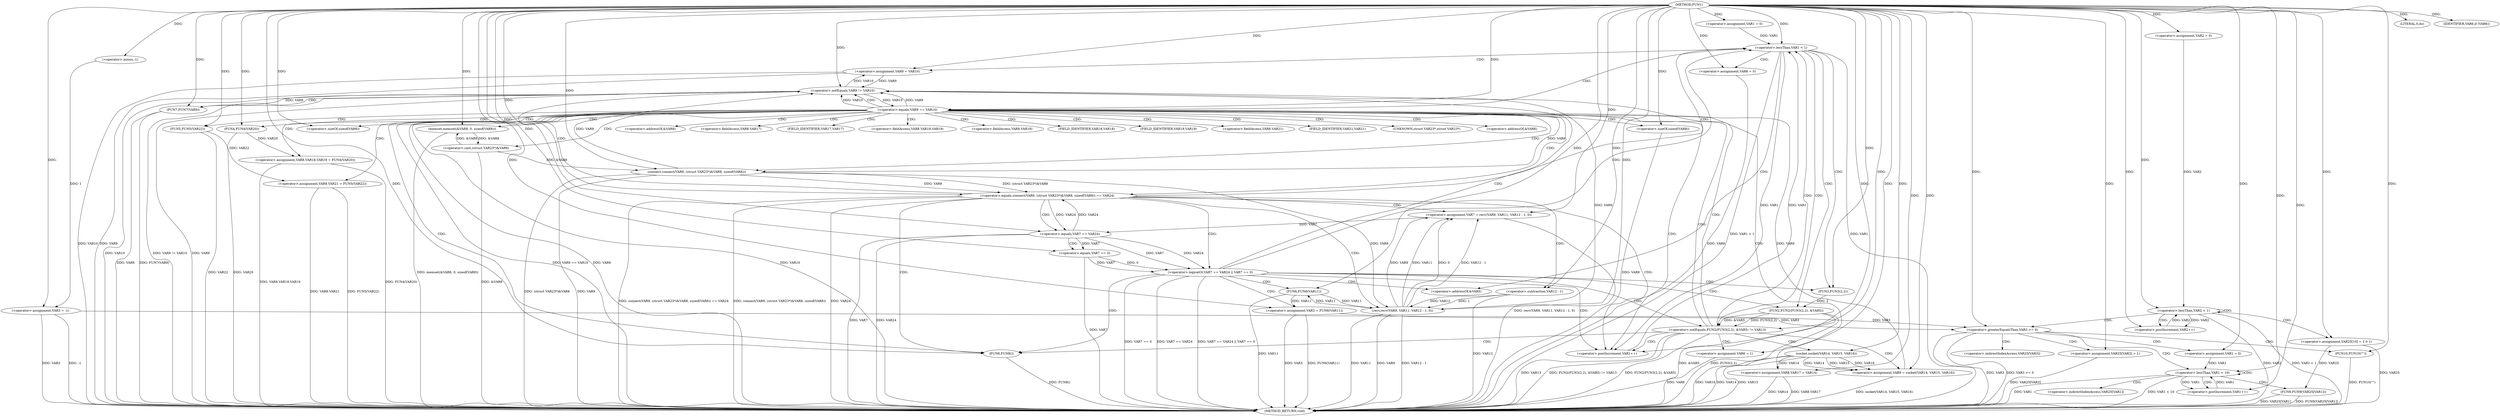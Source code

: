 digraph FUN1 {  
"1000100" [label = "(METHOD,FUN1)" ]
"1000276" [label = "(METHOD_RETURN,void)" ]
"1000105" [label = "(<operator>.assignment,VAR3 = -1)" ]
"1000107" [label = "(<operator>.minus,-1)" ]
"1000110" [label = "(<operator>.assignment,VAR1 = 0)" ]
"1000113" [label = "(<operator>.lessThan,VAR1 < 1)" ]
"1000116" [label = "(<operator>.postIncrement,VAR1++)" ]
"1000122" [label = "(<operator>.assignment,VAR6 = 0)" ]
"1000128" [label = "(<operator>.assignment,VAR9 = VAR10)" ]
"1000135" [label = "(<operator>.notEquals,FUN2(FUN3(2,2), &VAR5) != VAR13)" ]
"1000136" [label = "(FUN2,FUN2(FUN3(2,2), &VAR5))" ]
"1000137" [label = "(FUN3,FUN3(2,2))" ]
"1000145" [label = "(<operator>.assignment,VAR6 = 1)" ]
"1000148" [label = "(<operator>.assignment,VAR9 = socket(VAR14, VAR15, VAR16))" ]
"1000150" [label = "(socket,socket(VAR14, VAR15, VAR16))" ]
"1000155" [label = "(<operator>.equals,VAR9 == VAR10)" ]
"1000160" [label = "(memset,memset(&VAR8, 0, sizeof(VAR8)))" ]
"1000164" [label = "(<operator>.sizeOf,sizeof(VAR8))" ]
"1000166" [label = "(<operator>.assignment,VAR8.VAR17 = VAR14)" ]
"1000171" [label = "(<operator>.assignment,VAR8.VAR18.VAR19 = FUN4(VAR20))" ]
"1000177" [label = "(FUN4,FUN4(VAR20))" ]
"1000179" [label = "(<operator>.assignment,VAR8.VAR21 = FUN5(VAR22))" ]
"1000183" [label = "(FUN5,FUN5(VAR22))" ]
"1000186" [label = "(<operator>.equals,connect(VAR9, (struct VAR23*)&VAR8, sizeof(VAR8)) == VAR24)" ]
"1000187" [label = "(connect,connect(VAR9, (struct VAR23*)&VAR8, sizeof(VAR8)))" ]
"1000189" [label = "(<operator>.cast,(struct VAR23*)&VAR8)" ]
"1000193" [label = "(<operator>.sizeOf,sizeof(VAR8))" ]
"1000198" [label = "(<operator>.assignment,VAR7 = recv(VAR9, VAR11, VAR12 - 1, 0))" ]
"1000200" [label = "(recv,recv(VAR9, VAR11, VAR12 - 1, 0))" ]
"1000203" [label = "(<operator>.subtraction,VAR12 - 1)" ]
"1000208" [label = "(<operator>.logicalOr,VAR7 == VAR24 || VAR7 == 0)" ]
"1000209" [label = "(<operator>.equals,VAR7 == VAR24)" ]
"1000212" [label = "(<operator>.equals,VAR7 == 0)" ]
"1000217" [label = "(<operator>.assignment,VAR3 = FUN6(VAR11))" ]
"1000219" [label = "(FUN6,FUN6(VAR11))" ]
"1000221" [label = "(LITERAL,0,do)" ]
"1000223" [label = "(<operator>.notEquals,VAR9 != VAR10)" ]
"1000227" [label = "(FUN7,FUN7(VAR9))" ]
"1000230" [label = "(IDENTIFIER,VAR6,if (VAR6))" ]
"1000232" [label = "(FUN8,FUN8())" ]
"1000234" [label = "(<operator>.assignment,VAR2 = 0)" ]
"1000237" [label = "(<operator>.lessThan,VAR2 < 1)" ]
"1000240" [label = "(<operator>.postIncrement,VAR2++)" ]
"1000246" [label = "(<operator>.assignment,VAR25[10] = { 0 })" ]
"1000249" [label = "(<operator>.greaterEqualsThan,VAR3 >= 0)" ]
"1000253" [label = "(<operator>.assignment,VAR25[VAR3] = 1)" ]
"1000259" [label = "(<operator>.assignment,VAR1 = 0)" ]
"1000262" [label = "(<operator>.lessThan,VAR1 < 10)" ]
"1000265" [label = "(<operator>.postIncrement,VAR1++)" ]
"1000268" [label = "(FUN9,FUN9(VAR25[VAR1]))" ]
"1000274" [label = "(FUN10,FUN10(\"\"))" ]
"1000140" [label = "(<operator>.addressOf,&VAR5)" ]
"1000161" [label = "(<operator>.addressOf,&VAR8)" ]
"1000167" [label = "(<operator>.fieldAccess,VAR8.VAR17)" ]
"1000169" [label = "(FIELD_IDENTIFIER,VAR17,VAR17)" ]
"1000172" [label = "(<operator>.fieldAccess,VAR8.VAR18.VAR19)" ]
"1000173" [label = "(<operator>.fieldAccess,VAR8.VAR18)" ]
"1000175" [label = "(FIELD_IDENTIFIER,VAR18,VAR18)" ]
"1000176" [label = "(FIELD_IDENTIFIER,VAR19,VAR19)" ]
"1000180" [label = "(<operator>.fieldAccess,VAR8.VAR21)" ]
"1000182" [label = "(FIELD_IDENTIFIER,VAR21,VAR21)" ]
"1000190" [label = "(UNKNOWN,struct VAR23*,struct VAR23*)" ]
"1000191" [label = "(<operator>.addressOf,&VAR8)" ]
"1000254" [label = "(<operator>.indirectIndexAccess,VAR25[VAR3])" ]
"1000269" [label = "(<operator>.indirectIndexAccess,VAR25[VAR1])" ]
  "1000122" -> "1000276"  [ label = "DDG: VAR6"] 
  "1000150" -> "1000276"  [ label = "DDG: VAR16"] 
  "1000232" -> "1000276"  [ label = "DDG: FUN8()"] 
  "1000187" -> "1000276"  [ label = "DDG: VAR9"] 
  "1000177" -> "1000276"  [ label = "DDG: VAR20"] 
  "1000128" -> "1000276"  [ label = "DDG: VAR10"] 
  "1000186" -> "1000276"  [ label = "DDG: connect(VAR9, (struct VAR23*)&VAR8, sizeof(VAR8)) == VAR24"] 
  "1000171" -> "1000276"  [ label = "DDG: VAR8.VAR18.VAR19"] 
  "1000186" -> "1000276"  [ label = "DDG: connect(VAR9, (struct VAR23*)&VAR8, sizeof(VAR8))"] 
  "1000135" -> "1000276"  [ label = "DDG: VAR13"] 
  "1000223" -> "1000276"  [ label = "DDG: VAR10"] 
  "1000193" -> "1000276"  [ label = "DDG: VAR8"] 
  "1000200" -> "1000276"  [ label = "DDG: VAR9"] 
  "1000227" -> "1000276"  [ label = "DDG: FUN7(VAR9)"] 
  "1000223" -> "1000276"  [ label = "DDG: VAR9 != VAR10"] 
  "1000237" -> "1000276"  [ label = "DDG: VAR2 < 1"] 
  "1000208" -> "1000276"  [ label = "DDG: VAR7 == VAR24"] 
  "1000209" -> "1000276"  [ label = "DDG: VAR7"] 
  "1000105" -> "1000276"  [ label = "DDG: -1"] 
  "1000150" -> "1000276"  [ label = "DDG: VAR14"] 
  "1000198" -> "1000276"  [ label = "DDG: recv(VAR9, VAR11, VAR12 - 1, 0)"] 
  "1000155" -> "1000276"  [ label = "DDG: VAR10"] 
  "1000217" -> "1000276"  [ label = "DDG: FUN6(VAR11)"] 
  "1000160" -> "1000276"  [ label = "DDG: memset(&VAR8, 0, sizeof(VAR8))"] 
  "1000227" -> "1000276"  [ label = "DDG: VAR9"] 
  "1000253" -> "1000276"  [ label = "DDG: VAR25[VAR3]"] 
  "1000187" -> "1000276"  [ label = "DDG: (struct VAR23*)&VAR8"] 
  "1000237" -> "1000276"  [ label = "DDG: VAR2"] 
  "1000113" -> "1000276"  [ label = "DDG: VAR1"] 
  "1000136" -> "1000276"  [ label = "DDG: &VAR5"] 
  "1000186" -> "1000276"  [ label = "DDG: VAR24"] 
  "1000183" -> "1000276"  [ label = "DDG: VAR22"] 
  "1000150" -> "1000276"  [ label = "DDG: VAR15"] 
  "1000268" -> "1000276"  [ label = "DDG: VAR25[VAR1]"] 
  "1000268" -> "1000276"  [ label = "DDG: FUN9(VAR25[VAR1])"] 
  "1000128" -> "1000276"  [ label = "DDG: VAR9"] 
  "1000155" -> "1000276"  [ label = "DDG: VAR9 == VAR10"] 
  "1000166" -> "1000276"  [ label = "DDG: VAR8.VAR17"] 
  "1000189" -> "1000276"  [ label = "DDG: &VAR8"] 
  "1000274" -> "1000276"  [ label = "DDG: FUN10(\"\")"] 
  "1000262" -> "1000276"  [ label = "DDG: VAR1"] 
  "1000179" -> "1000276"  [ label = "DDG: VAR8.VAR21"] 
  "1000217" -> "1000276"  [ label = "DDG: VAR3"] 
  "1000200" -> "1000276"  [ label = "DDG: VAR12 - 1"] 
  "1000208" -> "1000276"  [ label = "DDG: VAR7 == VAR24 || VAR7 == 0"] 
  "1000208" -> "1000276"  [ label = "DDG: VAR7 == 0"] 
  "1000262" -> "1000276"  [ label = "DDG: VAR1 < 10"] 
  "1000212" -> "1000276"  [ label = "DDG: VAR7"] 
  "1000135" -> "1000276"  [ label = "DDG: FUN2(FUN3(2,2), &VAR5) != VAR13"] 
  "1000113" -> "1000276"  [ label = "DDG: VAR1 < 1"] 
  "1000209" -> "1000276"  [ label = "DDG: VAR24"] 
  "1000135" -> "1000276"  [ label = "DDG: FUN2(FUN3(2,2), &VAR5)"] 
  "1000219" -> "1000276"  [ label = "DDG: VAR11"] 
  "1000171" -> "1000276"  [ label = "DDG: FUN4(VAR20)"] 
  "1000166" -> "1000276"  [ label = "DDG: VAR14"] 
  "1000148" -> "1000276"  [ label = "DDG: socket(VAR14, VAR15, VAR16)"] 
  "1000249" -> "1000276"  [ label = "DDG: VAR3"] 
  "1000155" -> "1000276"  [ label = "DDG: VAR9"] 
  "1000145" -> "1000276"  [ label = "DDG: VAR6"] 
  "1000179" -> "1000276"  [ label = "DDG: FUN5(VAR22)"] 
  "1000136" -> "1000276"  [ label = "DDG: FUN3(2,2)"] 
  "1000105" -> "1000276"  [ label = "DDG: VAR3"] 
  "1000246" -> "1000276"  [ label = "DDG: VAR25"] 
  "1000249" -> "1000276"  [ label = "DDG: VAR3 >= 0"] 
  "1000223" -> "1000276"  [ label = "DDG: VAR9"] 
  "1000200" -> "1000276"  [ label = "DDG: VAR11"] 
  "1000203" -> "1000276"  [ label = "DDG: VAR12"] 
  "1000107" -> "1000105"  [ label = "DDG: 1"] 
  "1000100" -> "1000105"  [ label = "DDG: "] 
  "1000100" -> "1000107"  [ label = "DDG: "] 
  "1000100" -> "1000110"  [ label = "DDG: "] 
  "1000116" -> "1000113"  [ label = "DDG: VAR1"] 
  "1000110" -> "1000113"  [ label = "DDG: VAR1"] 
  "1000100" -> "1000113"  [ label = "DDG: "] 
  "1000113" -> "1000116"  [ label = "DDG: VAR1"] 
  "1000100" -> "1000116"  [ label = "DDG: "] 
  "1000100" -> "1000122"  [ label = "DDG: "] 
  "1000223" -> "1000128"  [ label = "DDG: VAR10"] 
  "1000100" -> "1000128"  [ label = "DDG: "] 
  "1000136" -> "1000135"  [ label = "DDG: FUN3(2,2)"] 
  "1000136" -> "1000135"  [ label = "DDG: &VAR5"] 
  "1000137" -> "1000136"  [ label = "DDG: 2"] 
  "1000100" -> "1000137"  [ label = "DDG: "] 
  "1000100" -> "1000135"  [ label = "DDG: "] 
  "1000100" -> "1000145"  [ label = "DDG: "] 
  "1000150" -> "1000148"  [ label = "DDG: VAR14"] 
  "1000150" -> "1000148"  [ label = "DDG: VAR15"] 
  "1000150" -> "1000148"  [ label = "DDG: VAR16"] 
  "1000100" -> "1000148"  [ label = "DDG: "] 
  "1000100" -> "1000150"  [ label = "DDG: "] 
  "1000148" -> "1000155"  [ label = "DDG: VAR9"] 
  "1000100" -> "1000155"  [ label = "DDG: "] 
  "1000223" -> "1000155"  [ label = "DDG: VAR10"] 
  "1000189" -> "1000160"  [ label = "DDG: &VAR8"] 
  "1000100" -> "1000160"  [ label = "DDG: "] 
  "1000100" -> "1000164"  [ label = "DDG: "] 
  "1000150" -> "1000166"  [ label = "DDG: VAR14"] 
  "1000100" -> "1000166"  [ label = "DDG: "] 
  "1000177" -> "1000171"  [ label = "DDG: VAR20"] 
  "1000100" -> "1000177"  [ label = "DDG: "] 
  "1000183" -> "1000179"  [ label = "DDG: VAR22"] 
  "1000100" -> "1000183"  [ label = "DDG: "] 
  "1000187" -> "1000186"  [ label = "DDG: VAR9"] 
  "1000187" -> "1000186"  [ label = "DDG: (struct VAR23*)&VAR8"] 
  "1000155" -> "1000187"  [ label = "DDG: VAR9"] 
  "1000100" -> "1000187"  [ label = "DDG: "] 
  "1000189" -> "1000187"  [ label = "DDG: &VAR8"] 
  "1000160" -> "1000189"  [ label = "DDG: &VAR8"] 
  "1000100" -> "1000193"  [ label = "DDG: "] 
  "1000209" -> "1000186"  [ label = "DDG: VAR24"] 
  "1000100" -> "1000186"  [ label = "DDG: "] 
  "1000200" -> "1000198"  [ label = "DDG: VAR9"] 
  "1000200" -> "1000198"  [ label = "DDG: VAR11"] 
  "1000200" -> "1000198"  [ label = "DDG: VAR12 - 1"] 
  "1000200" -> "1000198"  [ label = "DDG: 0"] 
  "1000100" -> "1000198"  [ label = "DDG: "] 
  "1000187" -> "1000200"  [ label = "DDG: VAR9"] 
  "1000100" -> "1000200"  [ label = "DDG: "] 
  "1000219" -> "1000200"  [ label = "DDG: VAR11"] 
  "1000203" -> "1000200"  [ label = "DDG: VAR12"] 
  "1000203" -> "1000200"  [ label = "DDG: 1"] 
  "1000100" -> "1000203"  [ label = "DDG: "] 
  "1000209" -> "1000208"  [ label = "DDG: VAR7"] 
  "1000209" -> "1000208"  [ label = "DDG: VAR24"] 
  "1000198" -> "1000209"  [ label = "DDG: VAR7"] 
  "1000100" -> "1000209"  [ label = "DDG: "] 
  "1000186" -> "1000209"  [ label = "DDG: VAR24"] 
  "1000212" -> "1000208"  [ label = "DDG: VAR7"] 
  "1000212" -> "1000208"  [ label = "DDG: 0"] 
  "1000209" -> "1000212"  [ label = "DDG: VAR7"] 
  "1000100" -> "1000212"  [ label = "DDG: "] 
  "1000219" -> "1000217"  [ label = "DDG: VAR11"] 
  "1000100" -> "1000217"  [ label = "DDG: "] 
  "1000200" -> "1000219"  [ label = "DDG: VAR11"] 
  "1000100" -> "1000219"  [ label = "DDG: "] 
  "1000100" -> "1000221"  [ label = "DDG: "] 
  "1000187" -> "1000223"  [ label = "DDG: VAR9"] 
  "1000200" -> "1000223"  [ label = "DDG: VAR9"] 
  "1000128" -> "1000223"  [ label = "DDG: VAR9"] 
  "1000155" -> "1000223"  [ label = "DDG: VAR9"] 
  "1000100" -> "1000223"  [ label = "DDG: "] 
  "1000155" -> "1000223"  [ label = "DDG: VAR10"] 
  "1000223" -> "1000227"  [ label = "DDG: VAR9"] 
  "1000100" -> "1000227"  [ label = "DDG: "] 
  "1000100" -> "1000230"  [ label = "DDG: "] 
  "1000100" -> "1000232"  [ label = "DDG: "] 
  "1000100" -> "1000234"  [ label = "DDG: "] 
  "1000234" -> "1000237"  [ label = "DDG: VAR2"] 
  "1000240" -> "1000237"  [ label = "DDG: VAR2"] 
  "1000100" -> "1000237"  [ label = "DDG: "] 
  "1000237" -> "1000240"  [ label = "DDG: VAR2"] 
  "1000100" -> "1000240"  [ label = "DDG: "] 
  "1000100" -> "1000246"  [ label = "DDG: "] 
  "1000217" -> "1000249"  [ label = "DDG: VAR3"] 
  "1000105" -> "1000249"  [ label = "DDG: VAR3"] 
  "1000100" -> "1000249"  [ label = "DDG: "] 
  "1000100" -> "1000253"  [ label = "DDG: "] 
  "1000100" -> "1000259"  [ label = "DDG: "] 
  "1000259" -> "1000262"  [ label = "DDG: VAR1"] 
  "1000265" -> "1000262"  [ label = "DDG: VAR1"] 
  "1000100" -> "1000262"  [ label = "DDG: "] 
  "1000262" -> "1000265"  [ label = "DDG: VAR1"] 
  "1000100" -> "1000265"  [ label = "DDG: "] 
  "1000246" -> "1000268"  [ label = "DDG: VAR25"] 
  "1000100" -> "1000274"  [ label = "DDG: "] 
  "1000113" -> "1000128"  [ label = "CDG: "] 
  "1000113" -> "1000122"  [ label = "CDG: "] 
  "1000113" -> "1000135"  [ label = "CDG: "] 
  "1000113" -> "1000136"  [ label = "CDG: "] 
  "1000113" -> "1000137"  [ label = "CDG: "] 
  "1000113" -> "1000140"  [ label = "CDG: "] 
  "1000135" -> "1000150"  [ label = "CDG: "] 
  "1000135" -> "1000148"  [ label = "CDG: "] 
  "1000135" -> "1000145"  [ label = "CDG: "] 
  "1000135" -> "1000155"  [ label = "CDG: "] 
  "1000135" -> "1000116"  [ label = "CDG: "] 
  "1000135" -> "1000113"  [ label = "CDG: "] 
  "1000135" -> "1000223"  [ label = "CDG: "] 
  "1000135" -> "1000232"  [ label = "CDG: "] 
  "1000155" -> "1000164"  [ label = "CDG: "] 
  "1000155" -> "1000191"  [ label = "CDG: "] 
  "1000155" -> "1000161"  [ label = "CDG: "] 
  "1000155" -> "1000182"  [ label = "CDG: "] 
  "1000155" -> "1000166"  [ label = "CDG: "] 
  "1000155" -> "1000180"  [ label = "CDG: "] 
  "1000155" -> "1000183"  [ label = "CDG: "] 
  "1000155" -> "1000190"  [ label = "CDG: "] 
  "1000155" -> "1000167"  [ label = "CDG: "] 
  "1000155" -> "1000175"  [ label = "CDG: "] 
  "1000155" -> "1000160"  [ label = "CDG: "] 
  "1000155" -> "1000179"  [ label = "CDG: "] 
  "1000155" -> "1000176"  [ label = "CDG: "] 
  "1000155" -> "1000187"  [ label = "CDG: "] 
  "1000155" -> "1000186"  [ label = "CDG: "] 
  "1000155" -> "1000172"  [ label = "CDG: "] 
  "1000155" -> "1000189"  [ label = "CDG: "] 
  "1000155" -> "1000169"  [ label = "CDG: "] 
  "1000155" -> "1000173"  [ label = "CDG: "] 
  "1000155" -> "1000171"  [ label = "CDG: "] 
  "1000155" -> "1000193"  [ label = "CDG: "] 
  "1000155" -> "1000177"  [ label = "CDG: "] 
  "1000155" -> "1000116"  [ label = "CDG: "] 
  "1000155" -> "1000113"  [ label = "CDG: "] 
  "1000155" -> "1000223"  [ label = "CDG: "] 
  "1000155" -> "1000232"  [ label = "CDG: "] 
  "1000186" -> "1000200"  [ label = "CDG: "] 
  "1000186" -> "1000208"  [ label = "CDG: "] 
  "1000186" -> "1000198"  [ label = "CDG: "] 
  "1000186" -> "1000203"  [ label = "CDG: "] 
  "1000186" -> "1000209"  [ label = "CDG: "] 
  "1000186" -> "1000116"  [ label = "CDG: "] 
  "1000186" -> "1000113"  [ label = "CDG: "] 
  "1000186" -> "1000223"  [ label = "CDG: "] 
  "1000186" -> "1000232"  [ label = "CDG: "] 
  "1000208" -> "1000219"  [ label = "CDG: "] 
  "1000208" -> "1000217"  [ label = "CDG: "] 
  "1000208" -> "1000116"  [ label = "CDG: "] 
  "1000208" -> "1000135"  [ label = "CDG: "] 
  "1000208" -> "1000136"  [ label = "CDG: "] 
  "1000208" -> "1000113"  [ label = "CDG: "] 
  "1000208" -> "1000137"  [ label = "CDG: "] 
  "1000208" -> "1000223"  [ label = "CDG: "] 
  "1000208" -> "1000140"  [ label = "CDG: "] 
  "1000208" -> "1000232"  [ label = "CDG: "] 
  "1000209" -> "1000212"  [ label = "CDG: "] 
  "1000223" -> "1000227"  [ label = "CDG: "] 
  "1000237" -> "1000240"  [ label = "CDG: "] 
  "1000237" -> "1000246"  [ label = "CDG: "] 
  "1000237" -> "1000237"  [ label = "CDG: "] 
  "1000237" -> "1000249"  [ label = "CDG: "] 
  "1000249" -> "1000274"  [ label = "CDG: "] 
  "1000249" -> "1000259"  [ label = "CDG: "] 
  "1000249" -> "1000254"  [ label = "CDG: "] 
  "1000249" -> "1000262"  [ label = "CDG: "] 
  "1000249" -> "1000253"  [ label = "CDG: "] 
  "1000262" -> "1000268"  [ label = "CDG: "] 
  "1000262" -> "1000269"  [ label = "CDG: "] 
  "1000262" -> "1000265"  [ label = "CDG: "] 
  "1000262" -> "1000262"  [ label = "CDG: "] 
}
